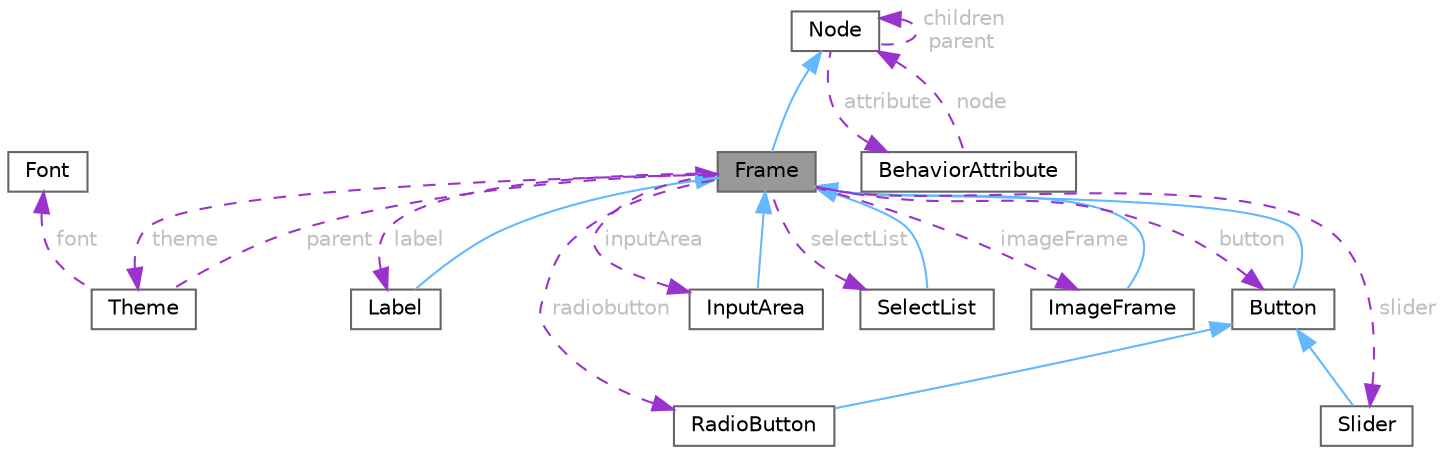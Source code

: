 digraph "Frame"
{
 // LATEX_PDF_SIZE
  bgcolor="transparent";
  edge [fontname=Helvetica,fontsize=10,labelfontname=Helvetica,labelfontsize=10];
  node [fontname=Helvetica,fontsize=10,shape=box,height=0.2,width=0.4];
  Node1 [id="Node000001",label="Frame",height=0.2,width=0.4,color="gray40", fillcolor="grey60", style="filled", fontcolor="black",tooltip="Represents a frame."];
  Node2 -> Node1 [id="edge22_Node000001_Node000002",dir="back",color="steelblue1",style="solid",tooltip=" "];
  Node2 [id="Node000002",label="Node",height=0.2,width=0.4,color="gray40", fillcolor="white", style="filled",URL="$classNode.html",tooltip="Represents a node in the tree structure."];
  Node2 -> Node2 [id="edge23_Node000002_Node000002",dir="back",color="darkorchid3",style="dashed",tooltip=" ",label=" children\nparent",fontcolor="grey" ];
  Node3 -> Node2 [id="edge24_Node000002_Node000003",dir="back",color="darkorchid3",style="dashed",tooltip=" ",label=" attribute",fontcolor="grey" ];
  Node3 [id="Node000003",label="BehaviorAttribute",height=0.2,width=0.4,color="gray40", fillcolor="white", style="filled",URL="$unionBehaviorAttribute.html",tooltip="Union representing different types of behavior attributes."];
  Node2 -> Node3 [id="edge25_Node000003_Node000002",dir="back",color="darkorchid3",style="dashed",tooltip=" ",label=" node",fontcolor="grey" ];
  Node4 -> Node1 [id="edge26_Node000001_Node000004",dir="back",color="darkorchid3",style="dashed",tooltip=" ",label=" theme",fontcolor="grey" ];
  Node4 [id="Node000004",label="Theme",height=0.2,width=0.4,color="gray40", fillcolor="white", style="filled",URL="$structTheme.html",tooltip="Represents a theme."];
  Node5 -> Node4 [id="edge27_Node000004_Node000005",dir="back",color="darkorchid3",style="dashed",tooltip=" ",label=" font",fontcolor="grey" ];
  Node5 [id="Node000005",label="Font",height=0.2,width=0.4,color="gray40", fillcolor="white", style="filled",URL="$structFont.html",tooltip="Represents a font."];
  Node1 -> Node4 [id="edge28_Node000004_Node000001",dir="back",color="darkorchid3",style="dashed",tooltip=" ",label=" parent",fontcolor="grey" ];
  Node6 -> Node1 [id="edge29_Node000001_Node000006",dir="back",color="darkorchid3",style="dashed",tooltip=" ",label=" label",fontcolor="grey" ];
  Node6 [id="Node000006",label="Label",height=0.2,width=0.4,color="gray40", fillcolor="white", style="filled",URL="$classLabel.html",tooltip="Represents a label."];
  Node1 -> Node6 [id="edge30_Node000006_Node000001",dir="back",color="steelblue1",style="solid",tooltip=" "];
  Node7 -> Node1 [id="edge31_Node000001_Node000007",dir="back",color="darkorchid3",style="dashed",tooltip=" ",label=" button",fontcolor="grey" ];
  Node7 [id="Node000007",label="Button",height=0.2,width=0.4,color="gray40", fillcolor="white", style="filled",URL="$classButton.html",tooltip="Represents a button."];
  Node1 -> Node7 [id="edge32_Node000007_Node000001",dir="back",color="steelblue1",style="solid",tooltip=" "];
  Node8 -> Node1 [id="edge33_Node000001_Node000008",dir="back",color="darkorchid3",style="dashed",tooltip=" ",label=" inputArea",fontcolor="grey" ];
  Node8 [id="Node000008",label="InputArea",height=0.2,width=0.4,color="gray40", fillcolor="white", style="filled",URL="$classInputArea.html",tooltip="Represents an input area."];
  Node1 -> Node8 [id="edge34_Node000008_Node000001",dir="back",color="steelblue1",style="solid",tooltip=" "];
  Node9 -> Node1 [id="edge35_Node000001_Node000009",dir="back",color="darkorchid3",style="dashed",tooltip=" ",label=" selectList",fontcolor="grey" ];
  Node9 [id="Node000009",label="SelectList",height=0.2,width=0.4,color="gray40", fillcolor="white", style="filled",URL="$classSelectList.html",tooltip="Represents a selectable list."];
  Node1 -> Node9 [id="edge36_Node000009_Node000001",dir="back",color="steelblue1",style="solid",tooltip=" "];
  Node10 -> Node1 [id="edge37_Node000001_Node000010",dir="back",color="darkorchid3",style="dashed",tooltip=" ",label=" imageFrame",fontcolor="grey" ];
  Node10 [id="Node000010",label="ImageFrame",height=0.2,width=0.4,color="gray40", fillcolor="white", style="filled",URL="$classImageFrame.html",tooltip="Represents an image frame."];
  Node1 -> Node10 [id="edge38_Node000010_Node000001",dir="back",color="steelblue1",style="solid",tooltip=" "];
  Node11 -> Node1 [id="edge39_Node000001_Node000011",dir="back",color="darkorchid3",style="dashed",tooltip=" ",label=" radiobutton",fontcolor="grey" ];
  Node11 [id="Node000011",label="RadioButton",height=0.2,width=0.4,color="gray40", fillcolor="white", style="filled",URL="$classRadioButton.html",tooltip="Represents a radio button."];
  Node7 -> Node11 [id="edge40_Node000011_Node000007",dir="back",color="steelblue1",style="solid",tooltip=" "];
  Node12 -> Node1 [id="edge41_Node000001_Node000012",dir="back",color="darkorchid3",style="dashed",tooltip=" ",label=" slider",fontcolor="grey" ];
  Node12 [id="Node000012",label="Slider",height=0.2,width=0.4,color="gray40", fillcolor="white", style="filled",URL="$classSlider.html",tooltip="Represents a slider component in the GUI."];
  Node7 -> Node12 [id="edge42_Node000012_Node000007",dir="back",color="steelblue1",style="solid",tooltip=" "];
}
